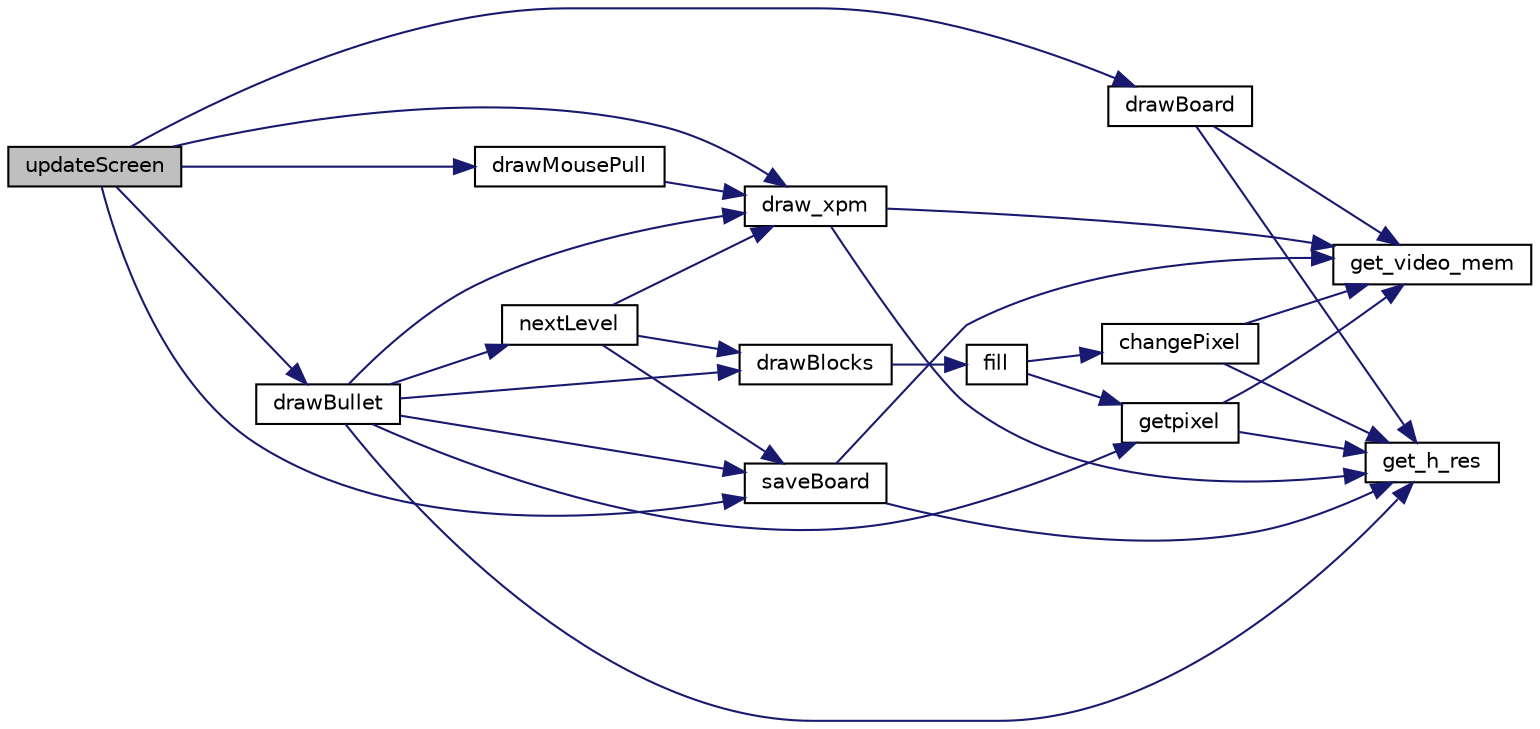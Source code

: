 digraph "updateScreen"
{
 // INTERACTIVE_SVG=YES
 // LATEX_PDF_SIZE
  bgcolor="transparent";
  edge [fontname="Helvetica",fontsize="10",labelfontname="Helvetica",labelfontsize="10"];
  node [fontname="Helvetica",fontsize="10",shape=record];
  rankdir="LR";
  Node142 [label="updateScreen",height=0.2,width=0.4,color="black", fillcolor="grey75", style="filled", fontcolor="black",tooltip="Calls a series of functions to print every element on to the screen during play time."];
  Node142 -> Node143 [color="midnightblue",fontsize="10",style="solid"];
  Node143 [label="draw_xpm",height=0.2,width=0.4,color="black",URL="$group__xpm.html#ga92528cf77a6ddfa6a4844c50896600a7",tooltip="draws xpm to a postion on the screen"];
  Node143 -> Node144 [color="midnightblue",fontsize="10",style="solid"];
  Node144 [label="get_h_res",height=0.2,width=0.4,color="black",URL="$group__video.html#ga3456b8539e4326dd13cbfc4f81b609f1",tooltip=" "];
  Node143 -> Node145 [color="midnightblue",fontsize="10",style="solid"];
  Node145 [label="get_video_mem",height=0.2,width=0.4,color="black",URL="$group__video.html#ga1d04069f4e8b1556a7a1ed2cd95bfdea",tooltip=" "];
  Node142 -> Node146 [color="midnightblue",fontsize="10",style="solid"];
  Node146 [label="saveBoard",height=0.2,width=0.4,color="black",URL="$group__game.html#ga0cf89070294bbf27c335ebf047e0f1f6",tooltip="fills the backbuffer of the board with the available blocks"];
  Node146 -> Node144 [color="midnightblue",fontsize="10",style="solid"];
  Node146 -> Node145 [color="midnightblue",fontsize="10",style="solid"];
  Node142 -> Node147 [color="midnightblue",fontsize="10",style="solid"];
  Node147 [label="drawBoard",height=0.2,width=0.4,color="black",URL="$group__game.html#ga435ba4a0d4fc47fbf7b4e13acaa312e4",tooltip="Draws the board with the \"alive\" blocks on to the screen."];
  Node147 -> Node144 [color="midnightblue",fontsize="10",style="solid"];
  Node147 -> Node145 [color="midnightblue",fontsize="10",style="solid"];
  Node142 -> Node148 [color="midnightblue",fontsize="10",style="solid"];
  Node148 [label="drawMousePull",height=0.2,width=0.4,color="black",URL="$group__game.html#ga072809b49225566117672a2ec734b2cc",tooltip="Draws the pull of the mouse in game."];
  Node148 -> Node143 [color="midnightblue",fontsize="10",style="solid"];
  Node142 -> Node149 [color="midnightblue",fontsize="10",style="solid"];
  Node149 [label="drawBullet",height=0.2,width=0.4,color="black",URL="$group__game.html#ga43d711f5646009700e97e8cce499d5fc",tooltip="Draws the bullet fired by the player."];
  Node149 -> Node144 [color="midnightblue",fontsize="10",style="solid"];
  Node149 -> Node150 [color="midnightblue",fontsize="10",style="solid"];
  Node150 [label="nextLevel",height=0.2,width=0.4,color="black",URL="$group__game.html#gac165fe517b083b5ccd861bf028a67b7e",tooltip="Advances the player on to the next level."];
  Node150 -> Node143 [color="midnightblue",fontsize="10",style="solid"];
  Node150 -> Node151 [color="midnightblue",fontsize="10",style="solid"];
  Node151 [label="drawBlocks",height=0.2,width=0.4,color="black",URL="$group__game.html#ga172749cfe0f9091767c74e3004188ffc",tooltip="Draws the blocks that are alive and that are going to be saved to the backbuffer."];
  Node151 -> Node152 [color="midnightblue",fontsize="10",style="solid"];
  Node152 [label="fill",height=0.2,width=0.4,color="black",URL="$game_8c.html#ab7541b0b00bd52aea5dd7edb1f9d61b4",tooltip=" "];
  Node152 -> Node153 [color="midnightblue",fontsize="10",style="solid"];
  Node153 [label="getpixel",height=0.2,width=0.4,color="black",URL="$group__video.html#ga07dd5e8b0cf0aa3aa860a89f4093045b",tooltip="get pixel color from a position on the screen"];
  Node153 -> Node144 [color="midnightblue",fontsize="10",style="solid"];
  Node153 -> Node145 [color="midnightblue",fontsize="10",style="solid"];
  Node152 -> Node154 [color="midnightblue",fontsize="10",style="solid"];
  Node154 [label="changePixel",height=0.2,width=0.4,color="black",URL="$group__video.html#gaad3b8372cfabe442562c9c5d6e4db348",tooltip="set pixel color to a position on the screen"];
  Node154 -> Node144 [color="midnightblue",fontsize="10",style="solid"];
  Node154 -> Node145 [color="midnightblue",fontsize="10",style="solid"];
  Node150 -> Node146 [color="midnightblue",fontsize="10",style="solid"];
  Node149 -> Node143 [color="midnightblue",fontsize="10",style="solid"];
  Node149 -> Node153 [color="midnightblue",fontsize="10",style="solid"];
  Node149 -> Node151 [color="midnightblue",fontsize="10",style="solid"];
  Node149 -> Node146 [color="midnightblue",fontsize="10",style="solid"];
}

